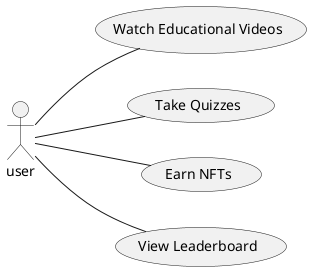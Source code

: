 @startuml
left to right direction
:user: as User
(Watch Educational Videos) as (Watch)
(Take Quizzes) as (Quizzes)
(Earn NFTs) as (Earn)
(View Leaderboard) as (Leaderboard)

User -- (Watch)
User -- (Quizzes)
User -- (Earn)
User -- (Leaderboard)
@enduml